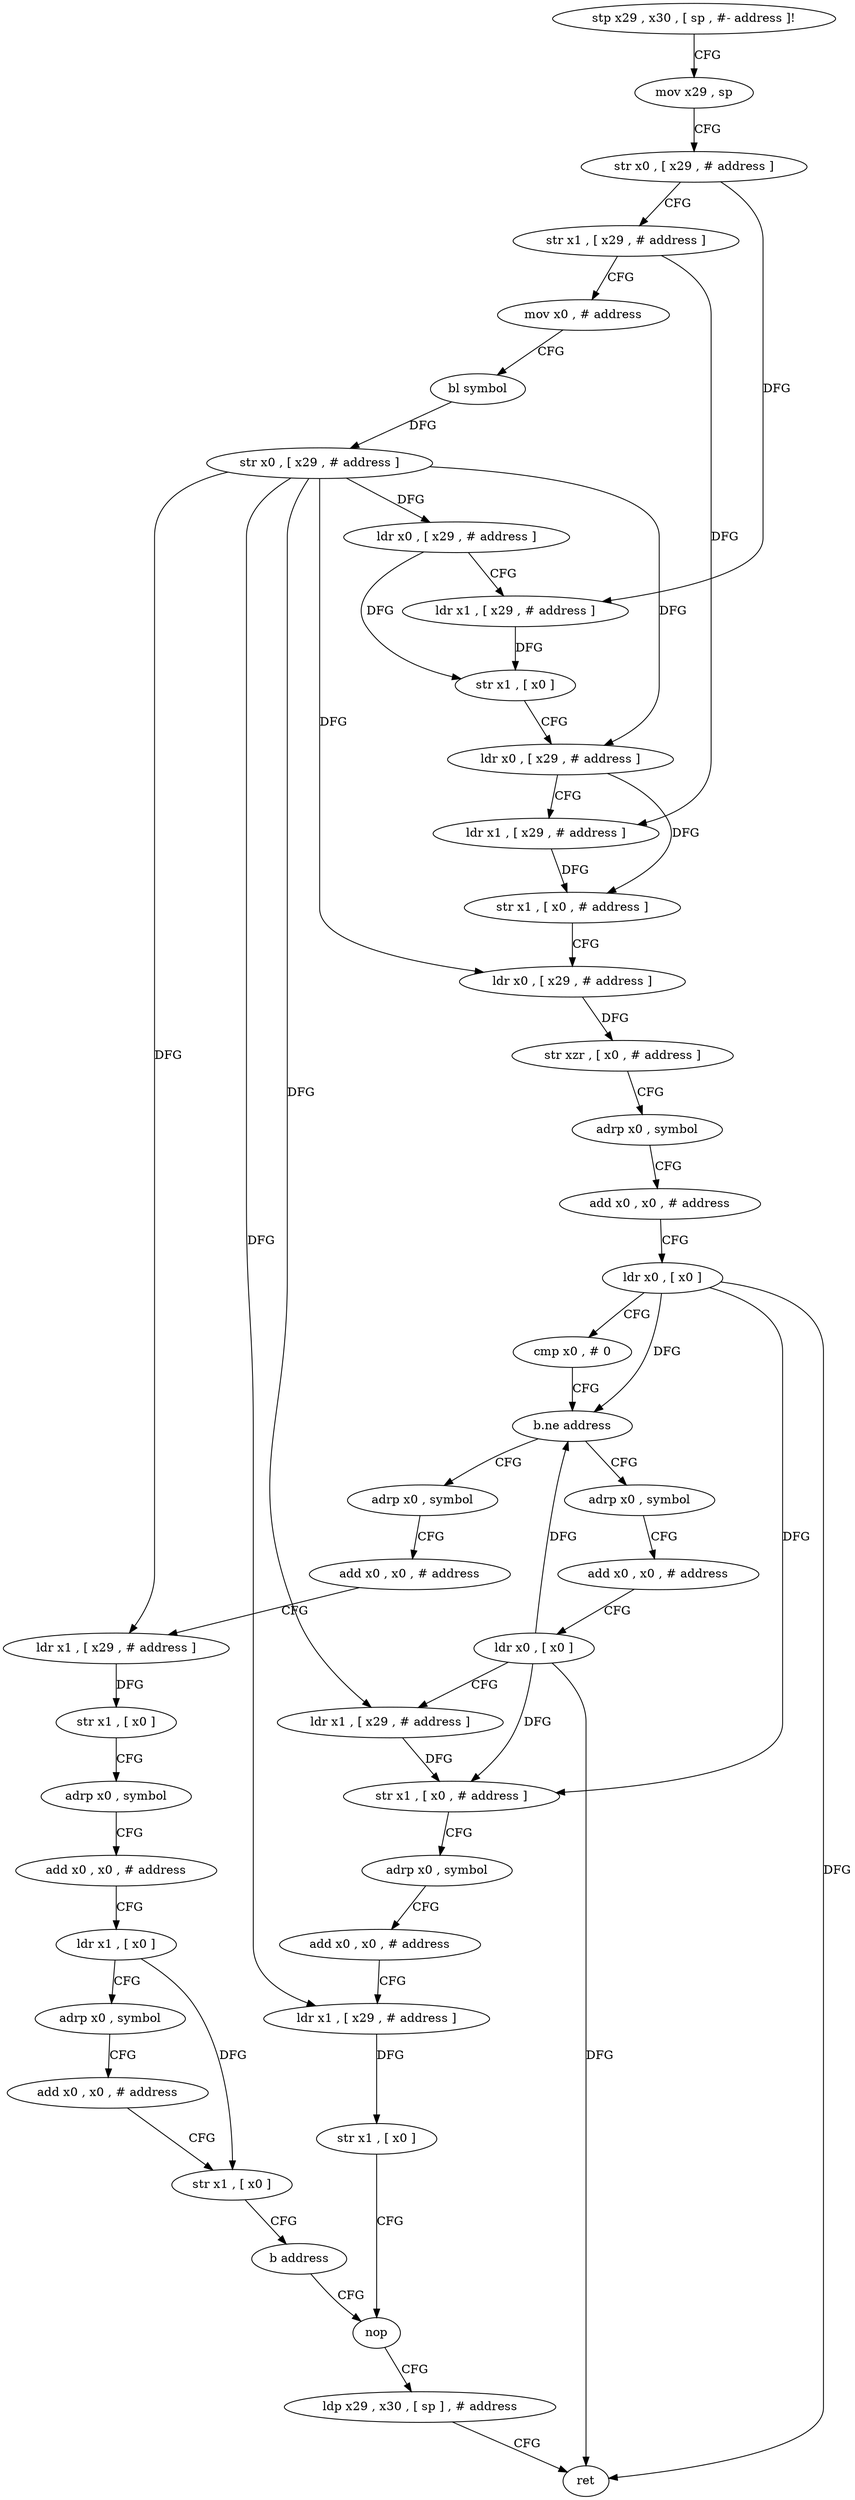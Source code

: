 digraph "func" {
"4205852" [label = "stp x29 , x30 , [ sp , #- address ]!" ]
"4205856" [label = "mov x29 , sp" ]
"4205860" [label = "str x0 , [ x29 , # address ]" ]
"4205864" [label = "str x1 , [ x29 , # address ]" ]
"4205868" [label = "mov x0 , # address" ]
"4205872" [label = "bl symbol" ]
"4205876" [label = "str x0 , [ x29 , # address ]" ]
"4205880" [label = "ldr x0 , [ x29 , # address ]" ]
"4205884" [label = "ldr x1 , [ x29 , # address ]" ]
"4205888" [label = "str x1 , [ x0 ]" ]
"4205892" [label = "ldr x0 , [ x29 , # address ]" ]
"4205896" [label = "ldr x1 , [ x29 , # address ]" ]
"4205900" [label = "str x1 , [ x0 , # address ]" ]
"4205904" [label = "ldr x0 , [ x29 , # address ]" ]
"4205908" [label = "str xzr , [ x0 , # address ]" ]
"4205912" [label = "adrp x0 , symbol" ]
"4205916" [label = "add x0 , x0 , # address" ]
"4205920" [label = "ldr x0 , [ x0 ]" ]
"4205924" [label = "cmp x0 , # 0" ]
"4205928" [label = "b.ne address" ]
"4205976" [label = "adrp x0 , symbol" ]
"4205932" [label = "adrp x0 , symbol" ]
"4205980" [label = "add x0 , x0 , # address" ]
"4205984" [label = "ldr x0 , [ x0 ]" ]
"4205988" [label = "ldr x1 , [ x29 , # address ]" ]
"4205992" [label = "str x1 , [ x0 , # address ]" ]
"4205996" [label = "adrp x0 , symbol" ]
"4206000" [label = "add x0 , x0 , # address" ]
"4206004" [label = "ldr x1 , [ x29 , # address ]" ]
"4206008" [label = "str x1 , [ x0 ]" ]
"4206012" [label = "nop" ]
"4205936" [label = "add x0 , x0 , # address" ]
"4205940" [label = "ldr x1 , [ x29 , # address ]" ]
"4205944" [label = "str x1 , [ x0 ]" ]
"4205948" [label = "adrp x0 , symbol" ]
"4205952" [label = "add x0 , x0 , # address" ]
"4205956" [label = "ldr x1 , [ x0 ]" ]
"4205960" [label = "adrp x0 , symbol" ]
"4205964" [label = "add x0 , x0 , # address" ]
"4205968" [label = "str x1 , [ x0 ]" ]
"4205972" [label = "b address" ]
"4206016" [label = "ldp x29 , x30 , [ sp ] , # address" ]
"4206020" [label = "ret" ]
"4205852" -> "4205856" [ label = "CFG" ]
"4205856" -> "4205860" [ label = "CFG" ]
"4205860" -> "4205864" [ label = "CFG" ]
"4205860" -> "4205884" [ label = "DFG" ]
"4205864" -> "4205868" [ label = "CFG" ]
"4205864" -> "4205896" [ label = "DFG" ]
"4205868" -> "4205872" [ label = "CFG" ]
"4205872" -> "4205876" [ label = "DFG" ]
"4205876" -> "4205880" [ label = "DFG" ]
"4205876" -> "4205892" [ label = "DFG" ]
"4205876" -> "4205904" [ label = "DFG" ]
"4205876" -> "4205988" [ label = "DFG" ]
"4205876" -> "4206004" [ label = "DFG" ]
"4205876" -> "4205940" [ label = "DFG" ]
"4205880" -> "4205884" [ label = "CFG" ]
"4205880" -> "4205888" [ label = "DFG" ]
"4205884" -> "4205888" [ label = "DFG" ]
"4205888" -> "4205892" [ label = "CFG" ]
"4205892" -> "4205896" [ label = "CFG" ]
"4205892" -> "4205900" [ label = "DFG" ]
"4205896" -> "4205900" [ label = "DFG" ]
"4205900" -> "4205904" [ label = "CFG" ]
"4205904" -> "4205908" [ label = "DFG" ]
"4205908" -> "4205912" [ label = "CFG" ]
"4205912" -> "4205916" [ label = "CFG" ]
"4205916" -> "4205920" [ label = "CFG" ]
"4205920" -> "4205924" [ label = "CFG" ]
"4205920" -> "4205928" [ label = "DFG" ]
"4205920" -> "4205992" [ label = "DFG" ]
"4205920" -> "4206020" [ label = "DFG" ]
"4205924" -> "4205928" [ label = "CFG" ]
"4205928" -> "4205976" [ label = "CFG" ]
"4205928" -> "4205932" [ label = "CFG" ]
"4205976" -> "4205980" [ label = "CFG" ]
"4205932" -> "4205936" [ label = "CFG" ]
"4205980" -> "4205984" [ label = "CFG" ]
"4205984" -> "4205988" [ label = "CFG" ]
"4205984" -> "4205928" [ label = "DFG" ]
"4205984" -> "4205992" [ label = "DFG" ]
"4205984" -> "4206020" [ label = "DFG" ]
"4205988" -> "4205992" [ label = "DFG" ]
"4205992" -> "4205996" [ label = "CFG" ]
"4205996" -> "4206000" [ label = "CFG" ]
"4206000" -> "4206004" [ label = "CFG" ]
"4206004" -> "4206008" [ label = "DFG" ]
"4206008" -> "4206012" [ label = "CFG" ]
"4206012" -> "4206016" [ label = "CFG" ]
"4205936" -> "4205940" [ label = "CFG" ]
"4205940" -> "4205944" [ label = "DFG" ]
"4205944" -> "4205948" [ label = "CFG" ]
"4205948" -> "4205952" [ label = "CFG" ]
"4205952" -> "4205956" [ label = "CFG" ]
"4205956" -> "4205960" [ label = "CFG" ]
"4205956" -> "4205968" [ label = "DFG" ]
"4205960" -> "4205964" [ label = "CFG" ]
"4205964" -> "4205968" [ label = "CFG" ]
"4205968" -> "4205972" [ label = "CFG" ]
"4205972" -> "4206012" [ label = "CFG" ]
"4206016" -> "4206020" [ label = "CFG" ]
}
